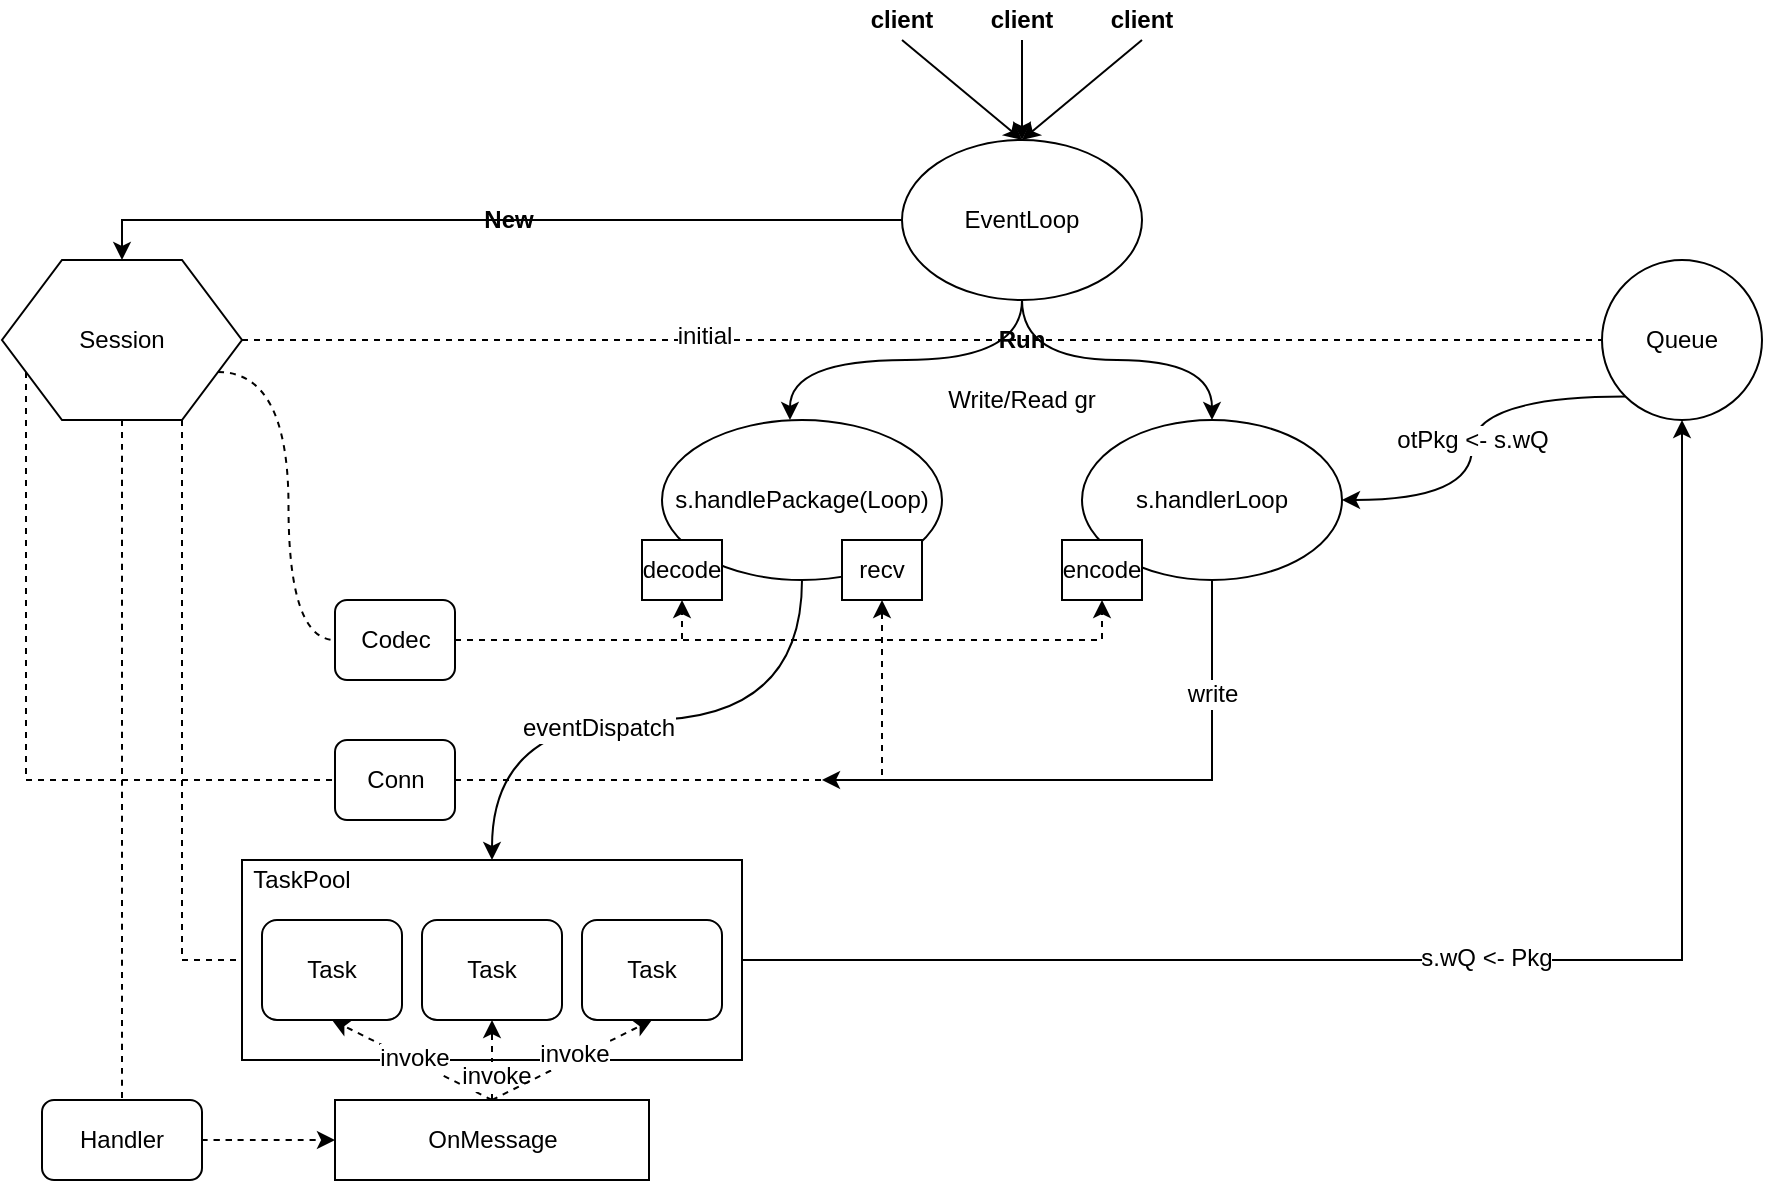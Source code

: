 <mxfile version="12.7.9" type="github"><diagram id="LjCUfU67Wd2P0u6V9AHS" name="第 1 页"><mxGraphModel dx="1426" dy="826" grid="1" gridSize="10" guides="1" tooltips="1" connect="1" arrows="1" fold="1" page="1" pageScale="1" pageWidth="2339" pageHeight="3300" math="0" shadow="0"><root><mxCell id="0"/><mxCell id="1" parent="0"/><mxCell id="HDh2wChi5G17j3avY4q5-14" style="edgeStyle=orthogonalEdgeStyle;rounded=0;orthogonalLoop=1;jettySize=auto;html=1;exitX=0.5;exitY=1;exitDx=0;exitDy=0;entryX=0.457;entryY=0;entryDx=0;entryDy=0;entryPerimeter=0;curved=1;" edge="1" parent="1" source="HDh2wChi5G17j3avY4q5-2" target="HDh2wChi5G17j3avY4q5-12"><mxGeometry relative="1" as="geometry"/></mxCell><mxCell id="HDh2wChi5G17j3avY4q5-15" style="edgeStyle=orthogonalEdgeStyle;rounded=0;orthogonalLoop=1;jettySize=auto;html=1;exitX=0.5;exitY=1;exitDx=0;exitDy=0;entryX=0.5;entryY=0;entryDx=0;entryDy=0;curved=1;" edge="1" parent="1" source="HDh2wChi5G17j3avY4q5-2" target="HDh2wChi5G17j3avY4q5-13"><mxGeometry relative="1" as="geometry"/></mxCell><mxCell id="HDh2wChi5G17j3avY4q5-26" style="edgeStyle=orthogonalEdgeStyle;rounded=0;orthogonalLoop=1;jettySize=auto;html=1;exitX=0;exitY=0.5;exitDx=0;exitDy=0;entryX=0.5;entryY=0;entryDx=0;entryDy=0;" edge="1" parent="1" source="HDh2wChi5G17j3avY4q5-2" target="HDh2wChi5G17j3avY4q5-25"><mxGeometry relative="1" as="geometry"/></mxCell><mxCell id="HDh2wChi5G17j3avY4q5-2" value="EventLoop" style="ellipse;whiteSpace=wrap;html=1;" vertex="1" parent="1"><mxGeometry x="500" y="270" width="120" height="80" as="geometry"/></mxCell><mxCell id="HDh2wChi5G17j3avY4q5-9" style="rounded=0;orthogonalLoop=1;jettySize=auto;html=1;exitX=0.5;exitY=1;exitDx=0;exitDy=0;" edge="1" parent="1" source="HDh2wChi5G17j3avY4q5-4"><mxGeometry relative="1" as="geometry"><mxPoint x="560" y="270" as="targetPoint"/></mxGeometry></mxCell><mxCell id="HDh2wChi5G17j3avY4q5-4" value="&lt;b&gt;client&lt;/b&gt;" style="text;html=1;strokeColor=none;fillColor=none;align=center;verticalAlign=middle;whiteSpace=wrap;rounded=0;" vertex="1" parent="1"><mxGeometry x="480" y="200" width="40" height="20" as="geometry"/></mxCell><mxCell id="HDh2wChi5G17j3avY4q5-8" style="edgeStyle=orthogonalEdgeStyle;rounded=0;orthogonalLoop=1;jettySize=auto;html=1;exitX=0.5;exitY=1;exitDx=0;exitDy=0;entryX=0.5;entryY=0;entryDx=0;entryDy=0;" edge="1" parent="1" source="HDh2wChi5G17j3avY4q5-5" target="HDh2wChi5G17j3avY4q5-2"><mxGeometry relative="1" as="geometry"/></mxCell><mxCell id="HDh2wChi5G17j3avY4q5-5" value="&lt;b&gt;client&lt;/b&gt;" style="text;html=1;strokeColor=none;fillColor=none;align=center;verticalAlign=middle;whiteSpace=wrap;rounded=0;" vertex="1" parent="1"><mxGeometry x="540" y="200" width="40" height="20" as="geometry"/></mxCell><mxCell id="HDh2wChi5G17j3avY4q5-10" style="edgeStyle=none;rounded=0;orthogonalLoop=1;jettySize=auto;html=1;exitX=0.5;exitY=1;exitDx=0;exitDy=0;entryX=0.5;entryY=0;entryDx=0;entryDy=0;" edge="1" parent="1" source="HDh2wChi5G17j3avY4q5-6" target="HDh2wChi5G17j3avY4q5-2"><mxGeometry relative="1" as="geometry"/></mxCell><mxCell id="HDh2wChi5G17j3avY4q5-6" value="&lt;b&gt;client&lt;/b&gt;" style="text;html=1;strokeColor=none;fillColor=none;align=center;verticalAlign=middle;whiteSpace=wrap;rounded=0;" vertex="1" parent="1"><mxGeometry x="600" y="200" width="40" height="20" as="geometry"/></mxCell><mxCell id="HDh2wChi5G17j3avY4q5-42" style="edgeStyle=orthogonalEdgeStyle;rounded=0;orthogonalLoop=1;jettySize=auto;html=1;exitX=0.5;exitY=1;exitDx=0;exitDy=0;entryX=0.5;entryY=0;entryDx=0;entryDy=0;curved=1;" edge="1" parent="1" source="HDh2wChi5G17j3avY4q5-12" target="HDh2wChi5G17j3avY4q5-32"><mxGeometry relative="1" as="geometry"/></mxCell><mxCell id="HDh2wChi5G17j3avY4q5-59" value="eventDispatch" style="text;html=1;align=center;verticalAlign=middle;resizable=0;points=[];labelBackgroundColor=#ffffff;" vertex="1" connectable="0" parent="HDh2wChi5G17j3avY4q5-42"><mxGeometry x="0.167" y="4" relative="1" as="geometry"><mxPoint as="offset"/></mxGeometry></mxCell><mxCell id="HDh2wChi5G17j3avY4q5-12" value="s.handlePackage(Loop)" style="ellipse;whiteSpace=wrap;html=1;" vertex="1" parent="1"><mxGeometry x="380" y="410" width="140" height="80" as="geometry"/></mxCell><mxCell id="HDh2wChi5G17j3avY4q5-74" style="edgeStyle=orthogonalEdgeStyle;rounded=0;orthogonalLoop=1;jettySize=auto;html=1;exitX=0.5;exitY=1;exitDx=0;exitDy=0;startArrow=none;startFill=0;endArrow=classic;endFill=1;" edge="1" parent="1" source="HDh2wChi5G17j3avY4q5-13"><mxGeometry relative="1" as="geometry"><mxPoint x="460" y="590" as="targetPoint"/><Array as="points"><mxPoint x="655" y="590"/></Array></mxGeometry></mxCell><mxCell id="HDh2wChi5G17j3avY4q5-75" value="write" style="text;html=1;align=center;verticalAlign=middle;resizable=0;points=[];labelBackgroundColor=#ffffff;" vertex="1" connectable="0" parent="HDh2wChi5G17j3avY4q5-74"><mxGeometry x="-0.614" relative="1" as="geometry"><mxPoint as="offset"/></mxGeometry></mxCell><mxCell id="HDh2wChi5G17j3avY4q5-13" value="s.handlerLoop" style="ellipse;whiteSpace=wrap;html=1;" vertex="1" parent="1"><mxGeometry x="590" y="410" width="130" height="80" as="geometry"/></mxCell><mxCell id="HDh2wChi5G17j3avY4q5-16" value="&lt;b&gt;Run&lt;/b&gt;" style="text;html=1;strokeColor=none;fillColor=none;align=center;verticalAlign=middle;whiteSpace=wrap;rounded=0;" vertex="1" parent="1"><mxGeometry x="540" y="360" width="40" height="20" as="geometry"/></mxCell><mxCell id="HDh2wChi5G17j3avY4q5-51" style="edgeStyle=orthogonalEdgeStyle;rounded=0;orthogonalLoop=1;jettySize=auto;html=1;exitX=0;exitY=1;exitDx=0;exitDy=0;entryX=1;entryY=0.5;entryDx=0;entryDy=0;curved=1;" edge="1" parent="1" source="HDh2wChi5G17j3avY4q5-21" target="HDh2wChi5G17j3avY4q5-13"><mxGeometry relative="1" as="geometry"/></mxCell><mxCell id="HDh2wChi5G17j3avY4q5-52" value="otPkg &amp;lt;- s.wQ" style="text;html=1;align=center;verticalAlign=middle;resizable=0;points=[];labelBackgroundColor=#ffffff;" vertex="1" connectable="0" parent="HDh2wChi5G17j3avY4q5-51"><mxGeometry x="-0.207" y="23" relative="1" as="geometry"><mxPoint x="-23" y="22" as="offset"/></mxGeometry></mxCell><mxCell id="HDh2wChi5G17j3avY4q5-21" value="Queue" style="ellipse;whiteSpace=wrap;html=1;aspect=fixed;" vertex="1" parent="1"><mxGeometry x="850" y="330" width="80" height="80" as="geometry"/></mxCell><mxCell id="HDh2wChi5G17j3avY4q5-29" style="edgeStyle=orthogonalEdgeStyle;rounded=0;orthogonalLoop=1;jettySize=auto;html=1;exitX=1;exitY=0.5;exitDx=0;exitDy=0;entryX=0;entryY=0.5;entryDx=0;entryDy=0;dashed=1;endArrow=none;endFill=0;" edge="1" parent="1" source="HDh2wChi5G17j3avY4q5-25" target="HDh2wChi5G17j3avY4q5-21"><mxGeometry relative="1" as="geometry"/></mxCell><mxCell id="HDh2wChi5G17j3avY4q5-30" value="initial" style="text;html=1;align=center;verticalAlign=middle;resizable=0;points=[];labelBackgroundColor=#ffffff;" vertex="1" connectable="0" parent="HDh2wChi5G17j3avY4q5-29"><mxGeometry x="-0.321" y="2" relative="1" as="geometry"><mxPoint as="offset"/></mxGeometry></mxCell><mxCell id="HDh2wChi5G17j3avY4q5-39" style="edgeStyle=orthogonalEdgeStyle;rounded=0;orthogonalLoop=1;jettySize=auto;html=1;exitX=0.5;exitY=1;exitDx=0;exitDy=0;dashed=1;curved=1;endArrow=none;endFill=0;" edge="1" parent="1" source="HDh2wChi5G17j3avY4q5-25" target="HDh2wChi5G17j3avY4q5-38"><mxGeometry relative="1" as="geometry"/></mxCell><mxCell id="HDh2wChi5G17j3avY4q5-40" style="edgeStyle=entityRelationEdgeStyle;rounded=0;orthogonalLoop=1;jettySize=auto;html=1;exitX=0.5;exitY=1;exitDx=0;exitDy=0;entryX=0;entryY=0.5;entryDx=0;entryDy=0;dashed=1;endArrow=none;endFill=0;" edge="1" parent="1" source="HDh2wChi5G17j3avY4q5-25" target="HDh2wChi5G17j3avY4q5-32"><mxGeometry relative="1" as="geometry"/></mxCell><mxCell id="HDh2wChi5G17j3avY4q5-41" style="edgeStyle=orthogonalEdgeStyle;rounded=0;orthogonalLoop=1;jettySize=auto;html=1;exitX=1;exitY=0.75;exitDx=0;exitDy=0;entryX=0;entryY=0.5;entryDx=0;entryDy=0;dashed=1;curved=1;endArrow=none;endFill=0;" edge="1" parent="1" source="HDh2wChi5G17j3avY4q5-25" target="HDh2wChi5G17j3avY4q5-31"><mxGeometry relative="1" as="geometry"/></mxCell><mxCell id="HDh2wChi5G17j3avY4q5-72" style="edgeStyle=orthogonalEdgeStyle;rounded=0;orthogonalLoop=1;jettySize=auto;html=1;exitX=0;exitY=0.75;exitDx=0;exitDy=0;entryX=0;entryY=0.5;entryDx=0;entryDy=0;dashed=1;endArrow=none;endFill=0;" edge="1" parent="1" source="HDh2wChi5G17j3avY4q5-25" target="HDh2wChi5G17j3avY4q5-65"><mxGeometry relative="1" as="geometry"><Array as="points"><mxPoint x="62" y="590"/></Array></mxGeometry></mxCell><mxCell id="HDh2wChi5G17j3avY4q5-25" value="Session" style="shape=hexagon;perimeter=hexagonPerimeter2;whiteSpace=wrap;html=1;" vertex="1" parent="1"><mxGeometry x="50" y="330" width="120" height="80" as="geometry"/></mxCell><mxCell id="HDh2wChi5G17j3avY4q5-27" value="&lt;b&gt;New&lt;/b&gt;" style="text;html=1;align=center;verticalAlign=middle;resizable=0;points=[];autosize=1;" vertex="1" parent="1"><mxGeometry x="283" y="300" width="40" height="20" as="geometry"/></mxCell><mxCell id="HDh2wChi5G17j3avY4q5-48" style="edgeStyle=orthogonalEdgeStyle;rounded=0;orthogonalLoop=1;jettySize=auto;html=1;exitX=1;exitY=0.5;exitDx=0;exitDy=0;entryX=0.5;entryY=1;entryDx=0;entryDy=0;dashed=1;" edge="1" parent="1" source="HDh2wChi5G17j3avY4q5-31" target="HDh2wChi5G17j3avY4q5-46"><mxGeometry relative="1" as="geometry"/></mxCell><mxCell id="HDh2wChi5G17j3avY4q5-49" style="edgeStyle=orthogonalEdgeStyle;rounded=0;orthogonalLoop=1;jettySize=auto;html=1;exitX=1;exitY=0.5;exitDx=0;exitDy=0;entryX=0.5;entryY=1;entryDx=0;entryDy=0;dashed=1;" edge="1" parent="1" source="HDh2wChi5G17j3avY4q5-31" target="HDh2wChi5G17j3avY4q5-47"><mxGeometry relative="1" as="geometry"/></mxCell><mxCell id="HDh2wChi5G17j3avY4q5-31" value="Codec" style="rounded=1;whiteSpace=wrap;html=1;" vertex="1" parent="1"><mxGeometry x="216.5" y="500" width="60" height="40" as="geometry"/></mxCell><mxCell id="HDh2wChi5G17j3avY4q5-43" style="edgeStyle=orthogonalEdgeStyle;rounded=0;orthogonalLoop=1;jettySize=auto;html=1;exitX=1;exitY=0.5;exitDx=0;exitDy=0;entryX=0.5;entryY=1;entryDx=0;entryDy=0;elbow=vertical;" edge="1" parent="1" source="HDh2wChi5G17j3avY4q5-32" target="HDh2wChi5G17j3avY4q5-21"><mxGeometry relative="1" as="geometry"/></mxCell><mxCell id="HDh2wChi5G17j3avY4q5-53" value="s.wQ &amp;lt;- Pkg" style="text;html=1;align=center;verticalAlign=middle;resizable=0;points=[];labelBackgroundColor=#ffffff;" vertex="1" connectable="0" parent="HDh2wChi5G17j3avY4q5-43"><mxGeometry x="0.006" y="1" relative="1" as="geometry"><mxPoint as="offset"/></mxGeometry></mxCell><mxCell id="HDh2wChi5G17j3avY4q5-32" value="" style="rounded=0;whiteSpace=wrap;html=1;" vertex="1" parent="1"><mxGeometry x="170" y="630" width="250" height="100" as="geometry"/></mxCell><mxCell id="HDh2wChi5G17j3avY4q5-33" value="Task" style="rounded=1;whiteSpace=wrap;html=1;" vertex="1" parent="1"><mxGeometry x="180" y="660" width="70" height="50" as="geometry"/></mxCell><mxCell id="HDh2wChi5G17j3avY4q5-35" value="Task" style="rounded=1;whiteSpace=wrap;html=1;" vertex="1" parent="1"><mxGeometry x="260" y="660" width="70" height="50" as="geometry"/></mxCell><mxCell id="HDh2wChi5G17j3avY4q5-36" value="Task" style="rounded=1;whiteSpace=wrap;html=1;" vertex="1" parent="1"><mxGeometry x="340" y="660" width="70" height="50" as="geometry"/></mxCell><mxCell id="HDh2wChi5G17j3avY4q5-37" value="TaskPool" style="text;html=1;strokeColor=none;fillColor=none;align=center;verticalAlign=middle;whiteSpace=wrap;rounded=0;" vertex="1" parent="1"><mxGeometry x="180" y="630" width="40" height="20" as="geometry"/></mxCell><mxCell id="HDh2wChi5G17j3avY4q5-55" style="edgeStyle=orthogonalEdgeStyle;curved=1;rounded=0;orthogonalLoop=1;jettySize=auto;html=1;exitX=1;exitY=0.5;exitDx=0;exitDy=0;entryX=0;entryY=0.5;entryDx=0;entryDy=0;dashed=1;" edge="1" parent="1" source="HDh2wChi5G17j3avY4q5-38" target="HDh2wChi5G17j3avY4q5-54"><mxGeometry relative="1" as="geometry"/></mxCell><mxCell id="HDh2wChi5G17j3avY4q5-38" value="Handler" style="rounded=1;whiteSpace=wrap;html=1;" vertex="1" parent="1"><mxGeometry x="70" y="750" width="80" height="40" as="geometry"/></mxCell><mxCell id="HDh2wChi5G17j3avY4q5-44" value="Write/Read gr" style="text;html=1;strokeColor=none;fillColor=none;align=center;verticalAlign=middle;whiteSpace=wrap;rounded=0;" vertex="1" parent="1"><mxGeometry x="520" y="390" width="80" height="20" as="geometry"/></mxCell><mxCell id="HDh2wChi5G17j3avY4q5-46" value="decode" style="rounded=0;whiteSpace=wrap;html=1;" vertex="1" parent="1"><mxGeometry x="370" y="470" width="40" height="30" as="geometry"/></mxCell><mxCell id="HDh2wChi5G17j3avY4q5-47" value="encode" style="rounded=0;whiteSpace=wrap;html=1;" vertex="1" parent="1"><mxGeometry x="580" y="470" width="40" height="30" as="geometry"/></mxCell><mxCell id="HDh2wChi5G17j3avY4q5-56" style="rounded=0;orthogonalLoop=1;jettySize=auto;html=1;exitX=0.5;exitY=0;exitDx=0;exitDy=0;entryX=0.5;entryY=1;entryDx=0;entryDy=0;dashed=1;" edge="1" parent="1" source="HDh2wChi5G17j3avY4q5-54" target="HDh2wChi5G17j3avY4q5-33"><mxGeometry relative="1" as="geometry"/></mxCell><mxCell id="HDh2wChi5G17j3avY4q5-60" value="invoke" style="text;html=1;align=center;verticalAlign=middle;resizable=0;points=[];labelBackgroundColor=#ffffff;" vertex="1" connectable="0" parent="HDh2wChi5G17j3avY4q5-56"><mxGeometry y="-2" relative="1" as="geometry"><mxPoint as="offset"/></mxGeometry></mxCell><mxCell id="HDh2wChi5G17j3avY4q5-57" style="edgeStyle=none;rounded=0;orthogonalLoop=1;jettySize=auto;html=1;exitX=0.5;exitY=0;exitDx=0;exitDy=0;dashed=1;" edge="1" parent="1" source="HDh2wChi5G17j3avY4q5-54" target="HDh2wChi5G17j3avY4q5-35"><mxGeometry relative="1" as="geometry"/></mxCell><mxCell id="HDh2wChi5G17j3avY4q5-64" value="invoke" style="text;html=1;align=center;verticalAlign=middle;resizable=0;points=[];labelBackgroundColor=#ffffff;" vertex="1" connectable="0" parent="HDh2wChi5G17j3avY4q5-57"><mxGeometry x="-0.4" y="-2" relative="1" as="geometry"><mxPoint as="offset"/></mxGeometry></mxCell><mxCell id="HDh2wChi5G17j3avY4q5-58" style="edgeStyle=none;rounded=0;orthogonalLoop=1;jettySize=auto;html=1;exitX=0.5;exitY=0;exitDx=0;exitDy=0;entryX=0.5;entryY=1;entryDx=0;entryDy=0;dashed=1;" edge="1" parent="1" source="HDh2wChi5G17j3avY4q5-54" target="HDh2wChi5G17j3avY4q5-36"><mxGeometry relative="1" as="geometry"/></mxCell><mxCell id="HDh2wChi5G17j3avY4q5-61" value="invoke" style="text;html=1;align=center;verticalAlign=middle;resizable=0;points=[];labelBackgroundColor=#ffffff;" vertex="1" connectable="0" parent="HDh2wChi5G17j3avY4q5-58"><mxGeometry x="0.05" y="2" relative="1" as="geometry"><mxPoint as="offset"/></mxGeometry></mxCell><mxCell id="HDh2wChi5G17j3avY4q5-54" value="OnMessage" style="rounded=0;whiteSpace=wrap;html=1;" vertex="1" parent="1"><mxGeometry x="216.5" y="750" width="157" height="40" as="geometry"/></mxCell><mxCell id="HDh2wChi5G17j3avY4q5-70" style="edgeStyle=orthogonalEdgeStyle;rounded=0;orthogonalLoop=1;jettySize=auto;html=1;exitX=1;exitY=0.5;exitDx=0;exitDy=0;entryX=0.5;entryY=1;entryDx=0;entryDy=0;dashed=1;" edge="1" parent="1" source="HDh2wChi5G17j3avY4q5-65" target="HDh2wChi5G17j3avY4q5-69"><mxGeometry relative="1" as="geometry"/></mxCell><mxCell id="HDh2wChi5G17j3avY4q5-65" value="Conn" style="rounded=1;whiteSpace=wrap;html=1;" vertex="1" parent="1"><mxGeometry x="216.5" y="570" width="60" height="40" as="geometry"/></mxCell><mxCell id="HDh2wChi5G17j3avY4q5-69" value="recv" style="rounded=0;whiteSpace=wrap;html=1;" vertex="1" parent="1"><mxGeometry x="470" y="470" width="40" height="30" as="geometry"/></mxCell></root></mxGraphModel></diagram></mxfile>